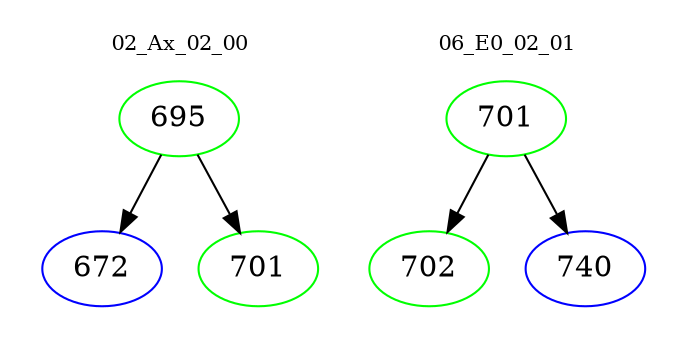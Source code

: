digraph{
subgraph cluster_0 {
color = white
label = "02_Ax_02_00";
fontsize=10;
T0_695 [label="695", color="green"]
T0_695 -> T0_672 [color="black"]
T0_672 [label="672", color="blue"]
T0_695 -> T0_701 [color="black"]
T0_701 [label="701", color="green"]
}
subgraph cluster_1 {
color = white
label = "06_E0_02_01";
fontsize=10;
T1_701 [label="701", color="green"]
T1_701 -> T1_702 [color="black"]
T1_702 [label="702", color="green"]
T1_701 -> T1_740 [color="black"]
T1_740 [label="740", color="blue"]
}
}
